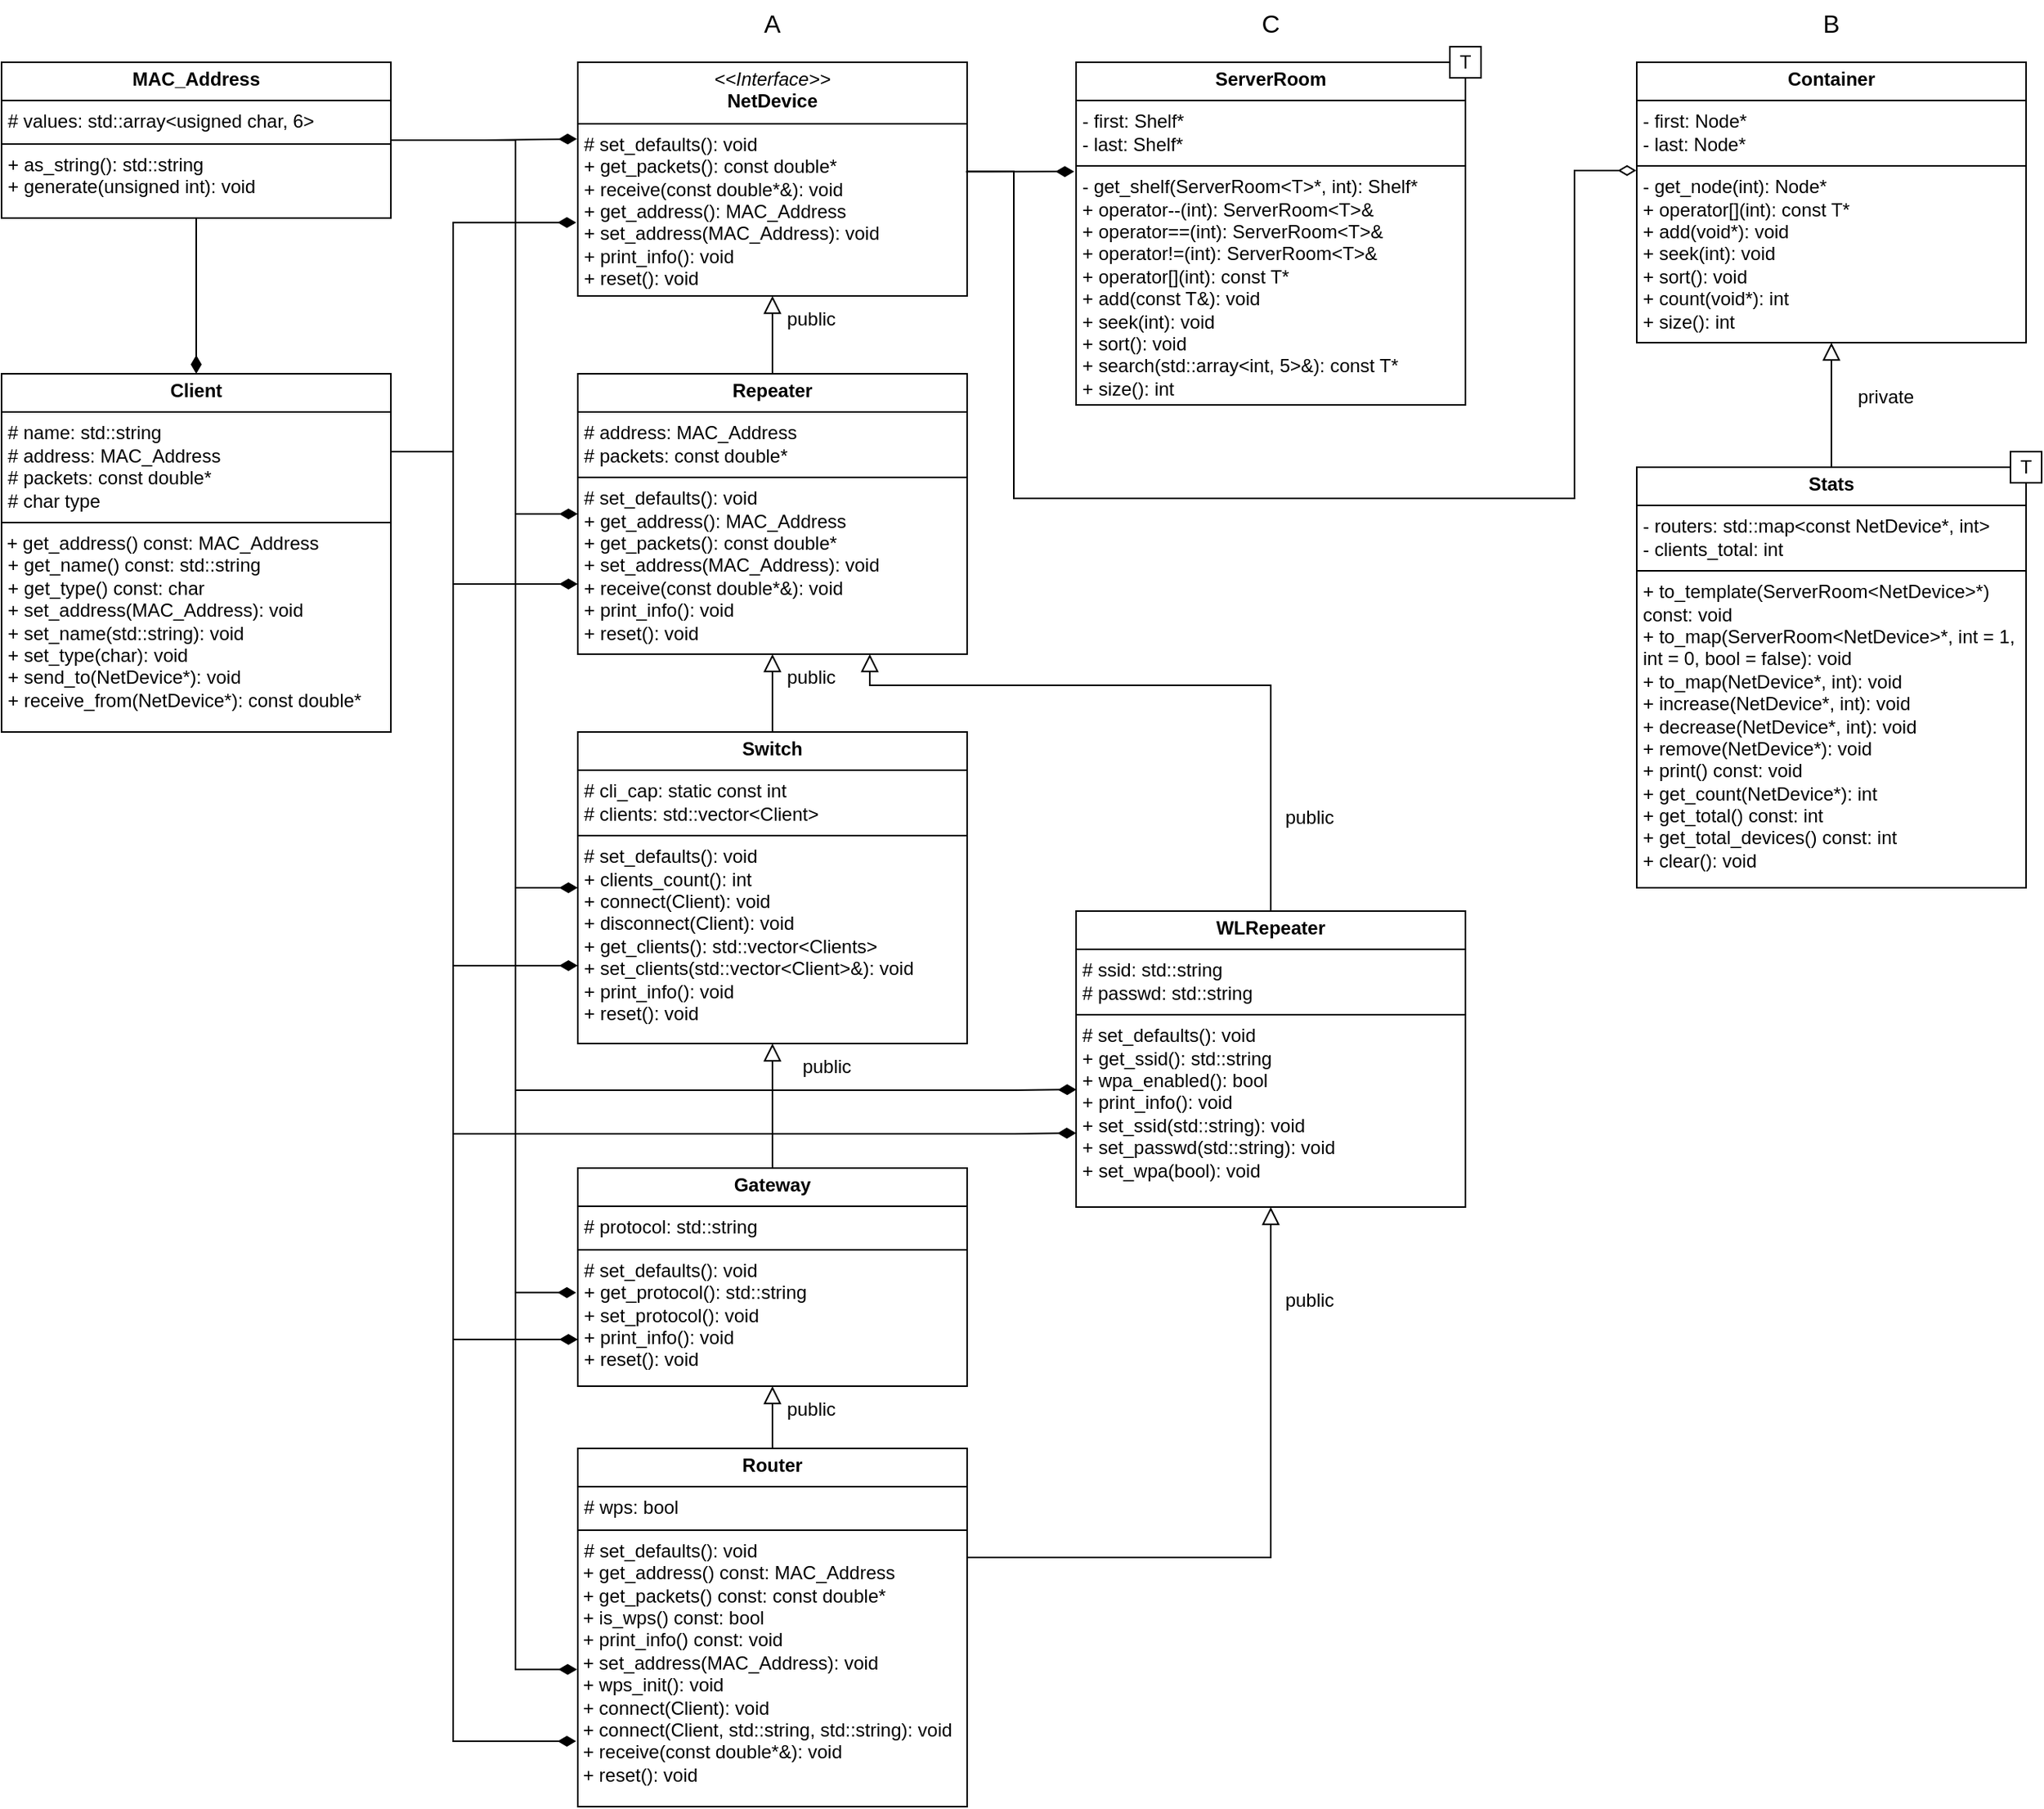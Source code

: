 <mxfile version="27.0.5">
  <diagram name="Page-1" id="3EERdPTI58_5zSgCEOm5">
    <mxGraphModel dx="1528" dy="1125" grid="1" gridSize="10" guides="1" tooltips="1" connect="1" arrows="1" fold="1" page="1" pageScale="1" pageWidth="827" pageHeight="1169" math="0" shadow="0">
      <root>
        <mxCell id="0" />
        <mxCell id="1" parent="0" />
        <mxCell id="4TpmdamI_STimXyb8nPf-2" style="edgeStyle=orthogonalEdgeStyle;rounded=0;orthogonalLoop=1;jettySize=auto;html=1;entryX=0.5;entryY=1;entryDx=0;entryDy=0;endArrow=block;endFill=0;endSize=9;" parent="1" source="j1K3AjCH80N07U7lh2lf-5" target="j1K3AjCH80N07U7lh2lf-14" edge="1">
          <mxGeometry relative="1" as="geometry" />
        </mxCell>
        <mxCell id="j1K3AjCH80N07U7lh2lf-5" value="&lt;p style=&quot;margin:0px;margin-top:4px;text-align:center;&quot;&gt;&lt;b&gt;Repeater&lt;/b&gt;&lt;/p&gt;&lt;hr size=&quot;1&quot; style=&quot;border-style:solid;&quot;&gt;&lt;p style=&quot;margin:0px;margin-left:4px;&quot;&gt;# address: MAC_Address&lt;/p&gt;&lt;p style=&quot;margin:0px;margin-left:4px;&quot;&gt;# packets: const double*&lt;/p&gt;&lt;hr size=&quot;1&quot; style=&quot;border-style:solid;&quot;&gt;&lt;p style=&quot;margin:0px;margin-left:4px;&quot;&gt;# set_defaults(): void&lt;br&gt;+ get_address(): MAC_Address&lt;/p&gt;&lt;p style=&quot;margin:0px;margin-left:4px;&quot;&gt;+ get_packets(): const double*&lt;br&gt;+ set_address(MAC_Address): void&lt;br&gt;+ receive(const double*&amp;amp;): void&lt;/p&gt;&lt;p style=&quot;margin:0px;margin-left:4px;&quot;&gt;+ print_info(): void&lt;/p&gt;&lt;p style=&quot;margin:0px;margin-left:4px;&quot;&gt;+ reset(): void&lt;/p&gt;" style="verticalAlign=top;align=left;overflow=fill;html=1;whiteSpace=wrap;" parent="1" vertex="1">
          <mxGeometry x="400" y="240" width="250" height="180" as="geometry" />
        </mxCell>
        <mxCell id="j1K3AjCH80N07U7lh2lf-14" value="&lt;p style=&quot;margin:0px;margin-top:4px;text-align:center;&quot;&gt;&lt;i&gt;&amp;lt;&amp;lt;Interface&amp;gt;&amp;gt;&lt;/i&gt;&lt;br&gt;&lt;b&gt;NetDevice&lt;/b&gt;&lt;/p&gt;&lt;p style=&quot;margin:0px;margin-top:4px;text-align:center;&quot;&gt;&lt;/p&gt;&lt;hr size=&quot;1&quot; style=&quot;border-style:solid;&quot;&gt;&lt;p style=&quot;margin:0px;margin-left:4px;&quot;&gt;# set_defaults(): void&lt;/p&gt;&lt;p style=&quot;margin:0px;margin-left:4px;&quot;&gt;+ get_packets(): const double*&lt;br&gt;+ receive(const double*&amp;amp;): void&lt;/p&gt;&lt;p style=&quot;margin:0px;margin-left:4px;&quot;&gt;+ get_address(): MAC_Address&lt;/p&gt;&lt;p style=&quot;margin:0px;margin-left:4px;&quot;&gt;+ set_address(MAC_Address): void&lt;/p&gt;&lt;p style=&quot;margin:0px;margin-left:4px;&quot;&gt;+ print_info(): void&lt;/p&gt;&lt;p style=&quot;margin:0px;margin-left:4px;&quot;&gt;+ reset(): void&lt;/p&gt;" style="verticalAlign=top;align=left;overflow=fill;html=1;whiteSpace=wrap;" parent="1" vertex="1">
          <mxGeometry x="400" y="40" width="250" height="150" as="geometry" />
        </mxCell>
        <mxCell id="4TpmdamI_STimXyb8nPf-1" style="edgeStyle=orthogonalEdgeStyle;rounded=0;orthogonalLoop=1;jettySize=auto;html=1;entryX=0.5;entryY=1;entryDx=0;entryDy=0;endArrow=block;endFill=0;endSize=9;" parent="1" source="j1K3AjCH80N07U7lh2lf-16" target="j1K3AjCH80N07U7lh2lf-5" edge="1">
          <mxGeometry relative="1" as="geometry" />
        </mxCell>
        <mxCell id="j1K3AjCH80N07U7lh2lf-16" value="&lt;p style=&quot;margin:0px;margin-top:4px;text-align:center;&quot;&gt;&lt;b&gt;Switch&lt;/b&gt;&lt;/p&gt;&lt;hr size=&quot;1&quot; style=&quot;border-style:solid;&quot;&gt;&lt;p style=&quot;margin:0px;margin-left:4px;&quot;&gt;# cli_cap: static const int&lt;/p&gt;&lt;p style=&quot;margin:0px;margin-left:4px;&quot;&gt;# clients: std::vector&amp;lt;Client&amp;gt;&lt;/p&gt;&lt;hr size=&quot;1&quot; style=&quot;border-style:solid;&quot;&gt;&lt;p style=&quot;margin:0px;margin-left:4px;&quot;&gt;# set_defaults(): void&lt;br&gt;+ clients_count(): int&lt;br&gt;+ connect(Client): void&lt;br&gt;+ disconnect(Client): void&lt;/p&gt;&lt;p style=&quot;margin:0px;margin-left:4px;&quot;&gt;+ get_clients(): std::vector&amp;lt;Clients&amp;gt;&lt;/p&gt;&lt;p style=&quot;margin:0px;margin-left:4px;&quot;&gt;+ set_clients(std::vector&amp;lt;Client&amp;gt;&amp;amp;): void&lt;/p&gt;&lt;p style=&quot;margin:0px;margin-left:4px;&quot;&gt;+ print_info(): void&lt;/p&gt;&lt;p style=&quot;margin:0px;margin-left:4px;&quot;&gt;+ reset(): void&lt;/p&gt;&lt;p style=&quot;margin:0px;margin-left:4px;&quot;&gt;&lt;br&gt;&lt;/p&gt;" style="verticalAlign=top;align=left;overflow=fill;html=1;whiteSpace=wrap;" parent="1" vertex="1">
          <mxGeometry x="400" y="470" width="250" height="200" as="geometry" />
        </mxCell>
        <mxCell id="j1K3AjCH80N07U7lh2lf-19" style="edgeStyle=orthogonalEdgeStyle;rounded=0;orthogonalLoop=1;jettySize=auto;html=1;entryX=0.5;entryY=1;entryDx=0;entryDy=0;endArrow=block;endFill=0;endSize=9;" parent="1" source="j1K3AjCH80N07U7lh2lf-18" target="j1K3AjCH80N07U7lh2lf-16" edge="1">
          <mxGeometry relative="1" as="geometry" />
        </mxCell>
        <mxCell id="j1K3AjCH80N07U7lh2lf-18" value="&lt;p style=&quot;margin:0px;margin-top:4px;text-align:center;&quot;&gt;&lt;b&gt;Gateway&lt;/b&gt;&lt;/p&gt;&lt;hr size=&quot;1&quot; style=&quot;border-style:solid;&quot;&gt;&lt;p style=&quot;margin:0px;margin-left:4px;&quot;&gt;# protocol: std::string&lt;/p&gt;&lt;hr size=&quot;1&quot; style=&quot;border-style:solid;&quot;&gt;&lt;p style=&quot;margin:0px;margin-left:4px;&quot;&gt;# set_defaults(): void&lt;/p&gt;&lt;p style=&quot;margin:0px;margin-left:4px;&quot;&gt;+ get_protocol(): std::string&lt;/p&gt;&lt;p style=&quot;margin:0px;margin-left:4px;&quot;&gt;+ set_protocol(): void&lt;/p&gt;&lt;p style=&quot;margin:0px;margin-left:4px;&quot;&gt;+ print_info(): void&lt;/p&gt;&lt;p style=&quot;margin:0px;margin-left:4px;&quot;&gt;+ reset(): void&lt;/p&gt;&lt;p style=&quot;margin:0px;margin-left:4px;&quot;&gt;&lt;br&gt;&lt;/p&gt;" style="verticalAlign=top;align=left;overflow=fill;html=1;whiteSpace=wrap;" parent="1" vertex="1">
          <mxGeometry x="400" y="750" width="250" height="140" as="geometry" />
        </mxCell>
        <mxCell id="j1K3AjCH80N07U7lh2lf-22" style="edgeStyle=orthogonalEdgeStyle;rounded=0;orthogonalLoop=1;jettySize=auto;html=1;entryX=0.5;entryY=1;entryDx=0;entryDy=0;endArrow=block;endFill=0;endSize=9;" parent="1" source="j1K3AjCH80N07U7lh2lf-21" target="j1K3AjCH80N07U7lh2lf-18" edge="1">
          <mxGeometry relative="1" as="geometry" />
        </mxCell>
        <mxCell id="4TpmdamI_STimXyb8nPf-8" style="edgeStyle=orthogonalEdgeStyle;rounded=0;orthogonalLoop=1;jettySize=auto;html=1;exitX=0.75;exitY=0;exitDx=0;exitDy=0;entryX=0.5;entryY=1;entryDx=0;entryDy=0;endArrow=block;endFill=0;endSize=9;" parent="1" source="j1K3AjCH80N07U7lh2lf-21" target="4TpmdamI_STimXyb8nPf-5" edge="1">
          <mxGeometry relative="1" as="geometry">
            <Array as="points">
              <mxPoint x="588" y="1000" />
              <mxPoint x="845" y="1000" />
            </Array>
          </mxGeometry>
        </mxCell>
        <mxCell id="j1K3AjCH80N07U7lh2lf-21" value="&lt;p style=&quot;margin:0px;margin-top:4px;text-align:center;&quot;&gt;&lt;b&gt;Router&lt;/b&gt;&lt;/p&gt;&lt;hr size=&quot;1&quot; style=&quot;border-style:solid;&quot;&gt;&lt;p style=&quot;margin:0px;margin-left:4px;&quot;&gt;# wps: bool&lt;/p&gt;&lt;hr size=&quot;1&quot; style=&quot;border-style:solid;&quot;&gt;&lt;p style=&quot;margin:0px;margin-left:4px;&quot;&gt;# set_defaults(): void&lt;/p&gt;&amp;nbsp;+ get_address() const: MAC_Address &lt;br&gt;&amp;nbsp;+ get_packets() const: const double* &lt;br&gt;&amp;nbsp;+ is_wps() const: bool &lt;br&gt;&amp;nbsp;+ print_info() const: void &lt;br&gt;&amp;nbsp;+ set_address(MAC_Address): void &lt;br&gt;&amp;nbsp;+ wps_init(): void &lt;br&gt;&amp;nbsp;+ connect(Client): void &lt;br&gt;&amp;nbsp;+ connect(Client, std::string, std::string): void &lt;br&gt;&amp;nbsp;+ receive(const double*&amp;amp;): void &lt;br&gt;&amp;nbsp;+ reset(): void " style="verticalAlign=top;align=left;overflow=fill;html=1;whiteSpace=wrap;" parent="1" vertex="1">
          <mxGeometry x="400" y="930" width="250" height="230" as="geometry" />
        </mxCell>
        <mxCell id="j1K3AjCH80N07U7lh2lf-24" value="&lt;p style=&quot;margin:0px;margin-top:4px;text-align:center;&quot;&gt;&lt;b&gt;Container&lt;/b&gt;&lt;/p&gt;&lt;hr size=&quot;1&quot; style=&quot;border-style:solid;&quot;&gt;&lt;p style=&quot;margin:0px;margin-left:4px;&quot;&gt;- first: Node*&lt;br&gt;- last: Node*&lt;/p&gt;&lt;hr size=&quot;1&quot; style=&quot;border-style:solid;&quot;&gt;&lt;p style=&quot;margin:0px;margin-left:4px;&quot;&gt;- get_node(int): Node*&lt;/p&gt;&lt;p style=&quot;margin:0px;margin-left:4px;&quot;&gt;+ operator[](int): const T*&lt;/p&gt;&lt;p style=&quot;margin:0px;margin-left:4px;&quot;&gt;+ add(void*): void&lt;/p&gt;&lt;p style=&quot;margin:0px;margin-left:4px;&quot;&gt;+ seek(int): void&lt;/p&gt;&lt;p style=&quot;margin:0px;margin-left:4px;&quot;&gt;+ sort(): void&lt;/p&gt;&lt;p style=&quot;margin:0px;margin-left:4px;&quot;&gt;+ count(void*): int&lt;/p&gt;&lt;p style=&quot;margin:0px;margin-left:4px;&quot;&gt;+ size(): int&lt;/p&gt;" style="verticalAlign=top;align=left;overflow=fill;html=1;whiteSpace=wrap;" parent="1" vertex="1">
          <mxGeometry x="1080" y="40" width="250" height="180" as="geometry" />
        </mxCell>
        <mxCell id="4TpmdamI_STimXyb8nPf-6" style="edgeStyle=orthogonalEdgeStyle;rounded=0;orthogonalLoop=1;jettySize=auto;html=1;entryX=0.75;entryY=1;entryDx=0;entryDy=0;endArrow=block;endFill=0;endSize=9;" parent="1" source="4TpmdamI_STimXyb8nPf-5" target="j1K3AjCH80N07U7lh2lf-5" edge="1">
          <mxGeometry relative="1" as="geometry">
            <Array as="points">
              <mxPoint x="845" y="440" />
              <mxPoint x="588" y="440" />
            </Array>
          </mxGeometry>
        </mxCell>
        <mxCell id="4TpmdamI_STimXyb8nPf-5" value="&lt;p style=&quot;margin:0px;margin-top:4px;text-align:center;&quot;&gt;&lt;b&gt;WLRepeater&lt;/b&gt;&lt;/p&gt;&lt;hr size=&quot;1&quot; style=&quot;border-style:solid;&quot;&gt;&lt;p style=&quot;margin:0px;margin-left:4px;&quot;&gt;# ssid: std::string&lt;/p&gt;&lt;p style=&quot;margin:0px;margin-left:4px;&quot;&gt;# passwd: std::string&lt;/p&gt;&lt;hr size=&quot;1&quot; style=&quot;border-style:solid;&quot;&gt;&lt;p style=&quot;margin:0px;margin-left:4px;&quot;&gt;# set_defaults(): void&lt;/p&gt;&lt;p style=&quot;margin:0px;margin-left:4px;&quot;&gt;+ get_ssid(): std::string&lt;/p&gt;&lt;p style=&quot;margin:0px;margin-left:4px;&quot;&gt;+ wpa_enabled(): bool&lt;/p&gt;&lt;p style=&quot;margin:0px;margin-left:4px;&quot;&gt;+ print_info(): void&lt;/p&gt;&lt;p style=&quot;margin:0px;margin-left:4px;&quot;&gt;+ set_ssid(std::string): void&lt;/p&gt;&lt;p style=&quot;margin:0px;margin-left:4px;&quot;&gt;+ set_passwd(std::string): void&lt;/p&gt;&lt;p style=&quot;margin:0px;margin-left:4px;&quot;&gt;+ set_wpa(bool): void&lt;/p&gt;" style="verticalAlign=top;align=left;overflow=fill;html=1;whiteSpace=wrap;" parent="1" vertex="1">
          <mxGeometry x="720" y="585" width="250" height="190" as="geometry" />
        </mxCell>
        <mxCell id="-L_gHclry_AFJp6NymPL-7" style="edgeStyle=orthogonalEdgeStyle;rounded=0;orthogonalLoop=1;jettySize=auto;html=1;entryX=0.5;entryY=1;entryDx=0;entryDy=0;endSize=9;endArrow=block;endFill=0;" parent="1" source="UrO_Cnw27MyzmVQOzWlO-1" target="j1K3AjCH80N07U7lh2lf-24" edge="1">
          <mxGeometry relative="1" as="geometry" />
        </mxCell>
        <mxCell id="UrO_Cnw27MyzmVQOzWlO-1" value="&lt;p style=&quot;margin:0px;margin-top:4px;text-align:center;&quot;&gt;&lt;b&gt;Stats&lt;/b&gt;&lt;/p&gt;&lt;hr size=&quot;1&quot; style=&quot;border-style:solid;&quot;&gt;&lt;p style=&quot;margin:0px;margin-left:4px;&quot;&gt;- routers: std::map&amp;lt;const NetDevice*, int&amp;gt;&lt;br&gt;- clients_total: int&lt;/p&gt;&lt;hr size=&quot;1&quot; style=&quot;border-style:solid;&quot;&gt;&lt;p style=&quot;margin:0px;margin-left:4px;&quot;&gt;+ to_template(ServerRoom&amp;lt;NetDevice&amp;gt;*) const: void&lt;br&gt;+ to_map(ServerRoom&amp;lt;NetDevice&amp;gt;*, int = 1, int = 0, bool = false): void&lt;br&gt;+ to_map(NetDevice*, int): void&lt;br&gt;+ increase(NetDevice*, int): void&lt;br&gt;+ decrease(NetDevice*, int): void&lt;br&gt;+ remove(NetDevice*): void&lt;br&gt;+ print() const: void&lt;br&gt;+ get_count(NetDevice*): int&lt;br&gt;+ get_total() const: int&lt;br&gt;+ get_total_devices() const: int&lt;br&gt;+ clear(): void&lt;br&gt;&lt;br&gt;&lt;/p&gt;" style="verticalAlign=top;align=left;overflow=fill;html=1;whiteSpace=wrap;" parent="1" vertex="1">
          <mxGeometry x="1080" y="300" width="250" height="270" as="geometry" />
        </mxCell>
        <mxCell id="UrO_Cnw27MyzmVQOzWlO-3" value="&lt;font style=&quot;font-size: 16px;&quot;&gt;C&lt;/font&gt;" style="text;html=1;align=center;verticalAlign=middle;whiteSpace=wrap;rounded=0;" parent="1" vertex="1">
          <mxGeometry x="815" width="60" height="30" as="geometry" />
        </mxCell>
        <mxCell id="UrO_Cnw27MyzmVQOzWlO-4" value="&lt;font style=&quot;font-size: 16px;&quot;&gt;A&lt;/font&gt;" style="text;html=1;align=center;verticalAlign=middle;whiteSpace=wrap;rounded=0;" parent="1" vertex="1">
          <mxGeometry x="495" width="60" height="30" as="geometry" />
        </mxCell>
        <mxCell id="UrO_Cnw27MyzmVQOzWlO-5" value="&lt;font style=&quot;font-size: 16px;&quot;&gt;B&lt;/font&gt;" style="text;html=1;align=center;verticalAlign=middle;whiteSpace=wrap;rounded=0;" parent="1" vertex="1">
          <mxGeometry x="1175" width="60" height="30" as="geometry" />
        </mxCell>
        <mxCell id="UrO_Cnw27MyzmVQOzWlO-6" value="public" style="text;html=1;align=center;verticalAlign=middle;whiteSpace=wrap;rounded=0;" parent="1" vertex="1">
          <mxGeometry x="520" y="190" width="60" height="30" as="geometry" />
        </mxCell>
        <mxCell id="UrO_Cnw27MyzmVQOzWlO-7" value="public" style="text;html=1;align=center;verticalAlign=middle;whiteSpace=wrap;rounded=0;" parent="1" vertex="1">
          <mxGeometry x="520" y="420" width="60" height="30" as="geometry" />
        </mxCell>
        <mxCell id="UrO_Cnw27MyzmVQOzWlO-8" value="public" style="text;html=1;align=center;verticalAlign=middle;whiteSpace=wrap;rounded=0;" parent="1" vertex="1">
          <mxGeometry x="530" y="670" width="60" height="30" as="geometry" />
        </mxCell>
        <mxCell id="UrO_Cnw27MyzmVQOzWlO-9" value="public" style="text;html=1;align=center;verticalAlign=middle;whiteSpace=wrap;rounded=0;" parent="1" vertex="1">
          <mxGeometry x="520" y="890" width="60" height="30" as="geometry" />
        </mxCell>
        <mxCell id="UrO_Cnw27MyzmVQOzWlO-10" value="public" style="text;html=1;align=center;verticalAlign=middle;whiteSpace=wrap;rounded=0;" parent="1" vertex="1">
          <mxGeometry x="840" y="510" width="60" height="30" as="geometry" />
        </mxCell>
        <mxCell id="UrO_Cnw27MyzmVQOzWlO-11" value="public" style="text;html=1;align=center;verticalAlign=middle;whiteSpace=wrap;rounded=0;" parent="1" vertex="1">
          <mxGeometry x="840" y="820" width="60" height="30" as="geometry" />
        </mxCell>
        <mxCell id="-L_gHclry_AFJp6NymPL-2" style="edgeStyle=orthogonalEdgeStyle;rounded=0;orthogonalLoop=1;jettySize=auto;html=1;endArrow=diamondThin;endFill=1;endSize=9;entryX=-0.005;entryY=0.319;entryDx=0;entryDy=0;entryPerimeter=0;exitX=0.997;exitY=0.468;exitDx=0;exitDy=0;exitPerimeter=0;" parent="1" source="j1K3AjCH80N07U7lh2lf-14" target="-L_gHclry_AFJp6NymPL-3" edge="1">
          <mxGeometry relative="1" as="geometry">
            <mxPoint x="740" y="130" as="targetPoint" />
          </mxGeometry>
        </mxCell>
        <mxCell id="-L_gHclry_AFJp6NymPL-3" value="&lt;p style=&quot;margin:0px;margin-top:4px;text-align:center;&quot;&gt;&lt;b&gt;ServerRoom&lt;/b&gt;&lt;/p&gt;&lt;hr size=&quot;1&quot; style=&quot;border-style:solid;&quot;&gt;&lt;p style=&quot;margin:0px;margin-left:4px;&quot;&gt;- first: Shelf*&lt;br&gt;- last: Shelf*&lt;/p&gt;&lt;hr size=&quot;1&quot; style=&quot;border-style:solid;&quot;&gt;&lt;p style=&quot;margin:0px;margin-left:4px;&quot;&gt;- get_shelf(ServerRoom&amp;lt;T&amp;gt;*, int): Shelf*&lt;/p&gt;&lt;p style=&quot;margin:0px;margin-left:4px;&quot;&gt;+ operator--(int): ServerRoom&amp;lt;T&amp;gt;&amp;amp;&lt;/p&gt;&lt;p style=&quot;margin:0px;margin-left:4px;&quot;&gt;+ operator==(int): ServerRoom&amp;lt;T&amp;gt;&amp;amp;&lt;/p&gt;&lt;p style=&quot;margin:0px;margin-left:4px;&quot;&gt;+ operator!=(int): ServerRoom&amp;lt;T&amp;gt;&amp;amp;&lt;/p&gt;&lt;p style=&quot;margin:0px;margin-left:4px;&quot;&gt;+ operator[](int): const T*&lt;/p&gt;&lt;p style=&quot;margin:0px;margin-left:4px;&quot;&gt;+ add(const T&amp;amp;): void&lt;/p&gt;&lt;p style=&quot;margin:0px;margin-left:4px;&quot;&gt;+ seek(int): void&lt;/p&gt;&lt;p style=&quot;margin:0px;margin-left:4px;&quot;&gt;+ sort(): void&lt;/p&gt;&lt;p style=&quot;margin:0px;margin-left:4px;&quot;&gt;+ search(std::array&amp;lt;int, 5&amp;gt;&amp;amp;): const T*&lt;/p&gt;&lt;p style=&quot;margin:0px;margin-left:4px;&quot;&gt;+ size(): int&lt;/p&gt;" style="verticalAlign=top;align=left;overflow=fill;html=1;whiteSpace=wrap;" parent="1" vertex="1">
          <mxGeometry x="720" y="40" width="250" height="220" as="geometry" />
        </mxCell>
        <mxCell id="-L_gHclry_AFJp6NymPL-5" value="T" style="rounded=0;whiteSpace=wrap;html=1;" parent="1" vertex="1">
          <mxGeometry x="1320" y="290" width="20" height="20" as="geometry" />
        </mxCell>
        <mxCell id="-L_gHclry_AFJp6NymPL-6" value="private" style="text;html=1;align=center;verticalAlign=middle;whiteSpace=wrap;rounded=0;" parent="1" vertex="1">
          <mxGeometry x="1210" y="240" width="60" height="30" as="geometry" />
        </mxCell>
        <mxCell id="qvfqNvik_dng9_O-TNWa-1" value="T" style="rounded=0;whiteSpace=wrap;html=1;" parent="1" vertex="1">
          <mxGeometry x="960" y="30" width="20" height="20" as="geometry" />
        </mxCell>
        <mxCell id="Ff1mOLnVIYMbkihKDB_v-4" style="edgeStyle=orthogonalEdgeStyle;rounded=0;orthogonalLoop=1;jettySize=auto;html=1;entryX=0;entryY=0.5;entryDx=0;entryDy=0;endSize=9;endArrow=diamondThin;endFill=1;" edge="1" parent="1" source="qvfqNvik_dng9_O-TNWa-2" target="j1K3AjCH80N07U7lh2lf-16">
          <mxGeometry relative="1" as="geometry">
            <Array as="points">
              <mxPoint x="360" y="90" />
              <mxPoint x="360" y="570" />
            </Array>
          </mxGeometry>
        </mxCell>
        <mxCell id="Ff1mOLnVIYMbkihKDB_v-5" style="edgeStyle=orthogonalEdgeStyle;rounded=0;orthogonalLoop=1;jettySize=auto;html=1;entryX=0;entryY=0.5;entryDx=0;entryDy=0;endSize=9;endArrow=diamondThin;endFill=1;" edge="1" parent="1" source="qvfqNvik_dng9_O-TNWa-2" target="j1K3AjCH80N07U7lh2lf-5">
          <mxGeometry relative="1" as="geometry">
            <Array as="points">
              <mxPoint x="360" y="90" />
              <mxPoint x="360" y="330" />
            </Array>
          </mxGeometry>
        </mxCell>
        <mxCell id="Ff1mOLnVIYMbkihKDB_v-18" style="edgeStyle=orthogonalEdgeStyle;rounded=0;orthogonalLoop=1;jettySize=auto;html=1;entryX=0.5;entryY=0;entryDx=0;entryDy=0;endSize=9;endArrow=diamondThin;endFill=1;" edge="1" parent="1" source="qvfqNvik_dng9_O-TNWa-2" target="Ff1mOLnVIYMbkihKDB_v-1">
          <mxGeometry relative="1" as="geometry" />
        </mxCell>
        <mxCell id="qvfqNvik_dng9_O-TNWa-2" value="&lt;p style=&quot;margin:0px;margin-top:4px;text-align:center;&quot;&gt;&lt;b&gt;MAC_Address&lt;/b&gt;&lt;/p&gt;&lt;hr size=&quot;1&quot; style=&quot;border-style:solid;&quot;&gt;&lt;p style=&quot;margin:0px;margin-left:4px;&quot;&gt;# values: std::array&amp;lt;usigned char, 6&amp;gt;&lt;/p&gt;&lt;hr size=&quot;1&quot; style=&quot;border-style:solid;&quot;&gt;&lt;p style=&quot;margin:0px;margin-left:4px;&quot;&gt;&lt;span style=&quot;background-color: transparent; color: light-dark(rgb(0, 0, 0), rgb(255, 255, 255));&quot;&gt;+ as_string(): std::string&lt;/span&gt;&lt;/p&gt;&lt;p style=&quot;margin:0px;margin-left:4px;&quot;&gt;+ generate(unsigned int): void&lt;/p&gt;&lt;p style=&quot;margin:0px;margin-left:4px;&quot;&gt;&lt;br&gt;&lt;/p&gt;" style="verticalAlign=top;align=left;overflow=fill;html=1;whiteSpace=wrap;" parent="1" vertex="1">
          <mxGeometry x="30" y="40" width="250" height="100" as="geometry" />
        </mxCell>
        <mxCell id="Ff1mOLnVIYMbkihKDB_v-10" style="edgeStyle=orthogonalEdgeStyle;rounded=0;orthogonalLoop=1;jettySize=auto;html=1;entryX=0;entryY=0.75;entryDx=0;entryDy=0;endSize=9;endArrow=diamondThin;endFill=1;" edge="1" parent="1" source="Ff1mOLnVIYMbkihKDB_v-1" target="j1K3AjCH80N07U7lh2lf-16">
          <mxGeometry relative="1" as="geometry">
            <mxPoint x="400" y="530" as="targetPoint" />
            <Array as="points">
              <mxPoint x="320" y="290" />
              <mxPoint x="320" y="620" />
            </Array>
          </mxGeometry>
        </mxCell>
        <mxCell id="Ff1mOLnVIYMbkihKDB_v-15" style="edgeStyle=orthogonalEdgeStyle;rounded=0;orthogonalLoop=1;jettySize=auto;html=1;entryX=0;entryY=0.75;entryDx=0;entryDy=0;endSize=9;endArrow=diamondThin;endFill=1;" edge="1" parent="1" source="Ff1mOLnVIYMbkihKDB_v-1" target="4TpmdamI_STimXyb8nPf-5">
          <mxGeometry relative="1" as="geometry">
            <Array as="points">
              <mxPoint x="320" y="290" />
              <mxPoint x="320" y="728" />
              <mxPoint x="680" y="728" />
            </Array>
          </mxGeometry>
        </mxCell>
        <mxCell id="Ff1mOLnVIYMbkihKDB_v-1" value="&lt;p style=&quot;margin:0px;margin-top:4px;text-align:center;&quot;&gt;&lt;b&gt;Client&lt;/b&gt;&lt;/p&gt;&lt;hr size=&quot;1&quot; style=&quot;border-style:solid;&quot;&gt;&lt;p style=&quot;margin:0px;margin-left:4px;&quot;&gt;# name: std::string&lt;/p&gt;&lt;p style=&quot;margin:0px;margin-left:4px;&quot;&gt;# address: MAC_Address&lt;/p&gt;&lt;p style=&quot;margin:0px;margin-left:4px;&quot;&gt;# packets: const double*&lt;/p&gt;&lt;p style=&quot;margin:0px;margin-left:4px;&quot;&gt;# char type&lt;/p&gt;&lt;hr size=&quot;1&quot; style=&quot;border-style:solid;&quot;&gt;&amp;nbsp;+ get_address() const: MAC_Address &lt;br&gt;&lt;p style=&quot;margin:0px;margin-left:4px;&quot;&gt;+ get_name() const: std::string &lt;br&gt;+ get_type() const: char &lt;br&gt;+ set_address(MAC_Address): void &lt;br&gt;+ set_name(std::string): void &lt;br&gt;+ set_type(char): void &lt;br&gt;+ send_to(NetDevice*): void &lt;br&gt;+ receive_from(NetDevice*): const double* &lt;/p&gt;&lt;p style=&quot;margin:0px;margin-left:4px;&quot;&gt;&lt;br&gt;&lt;/p&gt;&lt;p style=&quot;margin:0px;margin-left:4px;&quot;&gt;&lt;br&gt;&lt;/p&gt;" style="verticalAlign=top;align=left;overflow=fill;html=1;whiteSpace=wrap;" vertex="1" parent="1">
          <mxGeometry x="30" y="240" width="250" height="230" as="geometry" />
        </mxCell>
        <mxCell id="Ff1mOLnVIYMbkihKDB_v-2" style="edgeStyle=orthogonalEdgeStyle;rounded=0;orthogonalLoop=1;jettySize=auto;html=1;entryX=-0.002;entryY=0.617;entryDx=0;entryDy=0;entryPerimeter=0;endSize=9;endArrow=diamondThin;endFill=1;" edge="1" parent="1" source="qvfqNvik_dng9_O-TNWa-2" target="j1K3AjCH80N07U7lh2lf-21">
          <mxGeometry relative="1" as="geometry">
            <Array as="points">
              <mxPoint x="360" y="90" />
              <mxPoint x="360" y="1072" />
            </Array>
          </mxGeometry>
        </mxCell>
        <mxCell id="Ff1mOLnVIYMbkihKDB_v-3" style="edgeStyle=orthogonalEdgeStyle;rounded=0;orthogonalLoop=1;jettySize=auto;html=1;entryX=-0.004;entryY=0.571;entryDx=0;entryDy=0;entryPerimeter=0;endSize=9;endArrow=diamondThin;endFill=1;" edge="1" parent="1" source="qvfqNvik_dng9_O-TNWa-2" target="j1K3AjCH80N07U7lh2lf-18">
          <mxGeometry relative="1" as="geometry">
            <Array as="points">
              <mxPoint x="360" y="90" />
              <mxPoint x="360" y="830" />
            </Array>
          </mxGeometry>
        </mxCell>
        <mxCell id="Ff1mOLnVIYMbkihKDB_v-6" style="edgeStyle=orthogonalEdgeStyle;rounded=0;orthogonalLoop=1;jettySize=auto;html=1;entryX=-0.002;entryY=0.328;entryDx=0;entryDy=0;entryPerimeter=0;endSize=9;endArrow=diamondThin;endFill=1;" edge="1" parent="1" source="qvfqNvik_dng9_O-TNWa-2" target="j1K3AjCH80N07U7lh2lf-14">
          <mxGeometry relative="1" as="geometry" />
        </mxCell>
        <mxCell id="Ff1mOLnVIYMbkihKDB_v-8" style="edgeStyle=orthogonalEdgeStyle;rounded=0;orthogonalLoop=1;jettySize=auto;html=1;entryX=-0.004;entryY=0.686;entryDx=0;entryDy=0;entryPerimeter=0;endSize=9;endArrow=diamondThin;endFill=1;" edge="1" parent="1" source="Ff1mOLnVIYMbkihKDB_v-1" target="j1K3AjCH80N07U7lh2lf-14">
          <mxGeometry relative="1" as="geometry">
            <Array as="points">
              <mxPoint x="320" y="290" />
              <mxPoint x="320" y="143" />
            </Array>
          </mxGeometry>
        </mxCell>
        <mxCell id="Ff1mOLnVIYMbkihKDB_v-9" style="edgeStyle=orthogonalEdgeStyle;rounded=0;orthogonalLoop=1;jettySize=auto;html=1;entryX=0;entryY=0.75;entryDx=0;entryDy=0;endSize=9;endArrow=diamondThin;endFill=1;" edge="1" parent="1" source="Ff1mOLnVIYMbkihKDB_v-1" target="j1K3AjCH80N07U7lh2lf-5">
          <mxGeometry relative="1" as="geometry">
            <Array as="points">
              <mxPoint x="320" y="290" />
              <mxPoint x="320" y="375" />
            </Array>
          </mxGeometry>
        </mxCell>
        <mxCell id="Ff1mOLnVIYMbkihKDB_v-12" style="edgeStyle=orthogonalEdgeStyle;rounded=0;orthogonalLoop=1;jettySize=auto;html=1;entryX=0;entryY=0.786;entryDx=0;entryDy=0;entryPerimeter=0;endSize=9;endArrow=diamondThin;endFill=1;" edge="1" parent="1" source="Ff1mOLnVIYMbkihKDB_v-1" target="j1K3AjCH80N07U7lh2lf-18">
          <mxGeometry relative="1" as="geometry">
            <Array as="points">
              <mxPoint x="320" y="290" />
              <mxPoint x="320" y="860" />
            </Array>
          </mxGeometry>
        </mxCell>
        <mxCell id="Ff1mOLnVIYMbkihKDB_v-13" style="edgeStyle=orthogonalEdgeStyle;rounded=0;orthogonalLoop=1;jettySize=auto;html=1;entryX=-0.004;entryY=0.816;entryDx=0;entryDy=0;entryPerimeter=0;endSize=9;endArrow=diamondThin;endFill=1;" edge="1" parent="1" source="Ff1mOLnVIYMbkihKDB_v-1" target="j1K3AjCH80N07U7lh2lf-21">
          <mxGeometry relative="1" as="geometry">
            <Array as="points">
              <mxPoint x="320" y="290" />
              <mxPoint x="320" y="1118" />
              <mxPoint x="399" y="1118" />
            </Array>
          </mxGeometry>
        </mxCell>
        <mxCell id="Ff1mOLnVIYMbkihKDB_v-14" style="edgeStyle=orthogonalEdgeStyle;rounded=0;orthogonalLoop=1;jettySize=auto;html=1;entryX=0.001;entryY=0.603;entryDx=0;entryDy=0;entryPerimeter=0;endSize=9;endArrow=diamondThin;endFill=1;" edge="1" parent="1" source="qvfqNvik_dng9_O-TNWa-2" target="4TpmdamI_STimXyb8nPf-5">
          <mxGeometry relative="1" as="geometry">
            <Array as="points">
              <mxPoint x="360" y="90" />
              <mxPoint x="360" y="700" />
              <mxPoint x="680" y="700" />
            </Array>
          </mxGeometry>
        </mxCell>
        <mxCell id="Ff1mOLnVIYMbkihKDB_v-17" style="edgeStyle=orthogonalEdgeStyle;rounded=0;orthogonalLoop=1;jettySize=auto;html=1;entryX=-0.001;entryY=0.386;entryDx=0;entryDy=0;entryPerimeter=0;endSize=9;endArrow=diamondThin;endFill=0;" edge="1" parent="1" source="j1K3AjCH80N07U7lh2lf-14" target="j1K3AjCH80N07U7lh2lf-24">
          <mxGeometry relative="1" as="geometry">
            <Array as="points">
              <mxPoint x="680" y="110" />
              <mxPoint x="680" y="320" />
              <mxPoint x="1040" y="320" />
              <mxPoint x="1040" y="110" />
            </Array>
          </mxGeometry>
        </mxCell>
      </root>
    </mxGraphModel>
  </diagram>
</mxfile>
